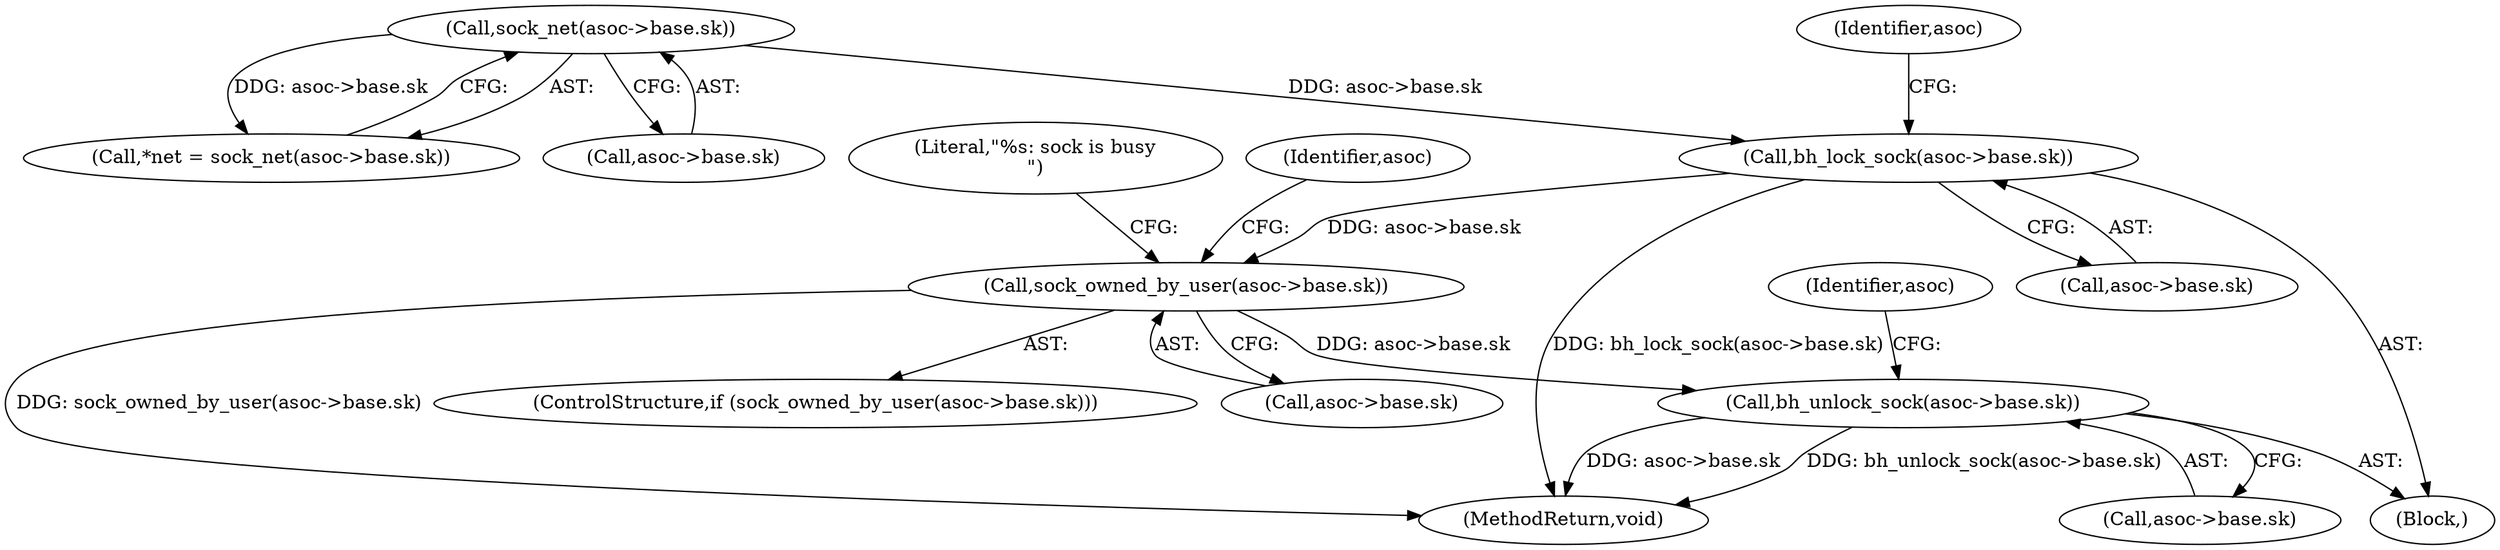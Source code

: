 digraph "1_linux_635682a14427d241bab7bbdeebb48a7d7b91638e_0@pointer" {
"1000133" [label="(Call,sock_owned_by_user(asoc->base.sk))"];
"1000126" [label="(Call,bh_lock_sock(asoc->base.sk))"];
"1000120" [label="(Call,sock_net(asoc->base.sk))"];
"1000180" [label="(Call,bh_unlock_sock(asoc->base.sk))"];
"1000136" [label="(Identifier,asoc)"];
"1000133" [label="(Call,sock_owned_by_user(asoc->base.sk))"];
"1000126" [label="(Call,bh_lock_sock(asoc->base.sk))"];
"1000121" [label="(Call,asoc->base.sk)"];
"1000180" [label="(Call,bh_unlock_sock(asoc->base.sk))"];
"1000141" [label="(Literal,\"%s: sock is busy\n\")"];
"1000134" [label="(Call,asoc->base.sk)"];
"1000161" [label="(Identifier,asoc)"];
"1000127" [label="(Call,asoc->base.sk)"];
"1000120" [label="(Call,sock_net(asoc->base.sk))"];
"1000118" [label="(Call,*net = sock_net(asoc->base.sk))"];
"1000187" [label="(Identifier,asoc)"];
"1000188" [label="(MethodReturn,void)"];
"1000181" [label="(Call,asoc->base.sk)"];
"1000104" [label="(Block,)"];
"1000132" [label="(ControlStructure,if (sock_owned_by_user(asoc->base.sk)))"];
"1000133" -> "1000132"  [label="AST: "];
"1000133" -> "1000134"  [label="CFG: "];
"1000134" -> "1000133"  [label="AST: "];
"1000141" -> "1000133"  [label="CFG: "];
"1000161" -> "1000133"  [label="CFG: "];
"1000133" -> "1000188"  [label="DDG: sock_owned_by_user(asoc->base.sk)"];
"1000126" -> "1000133"  [label="DDG: asoc->base.sk"];
"1000133" -> "1000180"  [label="DDG: asoc->base.sk"];
"1000126" -> "1000104"  [label="AST: "];
"1000126" -> "1000127"  [label="CFG: "];
"1000127" -> "1000126"  [label="AST: "];
"1000136" -> "1000126"  [label="CFG: "];
"1000126" -> "1000188"  [label="DDG: bh_lock_sock(asoc->base.sk)"];
"1000120" -> "1000126"  [label="DDG: asoc->base.sk"];
"1000120" -> "1000118"  [label="AST: "];
"1000120" -> "1000121"  [label="CFG: "];
"1000121" -> "1000120"  [label="AST: "];
"1000118" -> "1000120"  [label="CFG: "];
"1000120" -> "1000118"  [label="DDG: asoc->base.sk"];
"1000180" -> "1000104"  [label="AST: "];
"1000180" -> "1000181"  [label="CFG: "];
"1000181" -> "1000180"  [label="AST: "];
"1000187" -> "1000180"  [label="CFG: "];
"1000180" -> "1000188"  [label="DDG: asoc->base.sk"];
"1000180" -> "1000188"  [label="DDG: bh_unlock_sock(asoc->base.sk)"];
}
